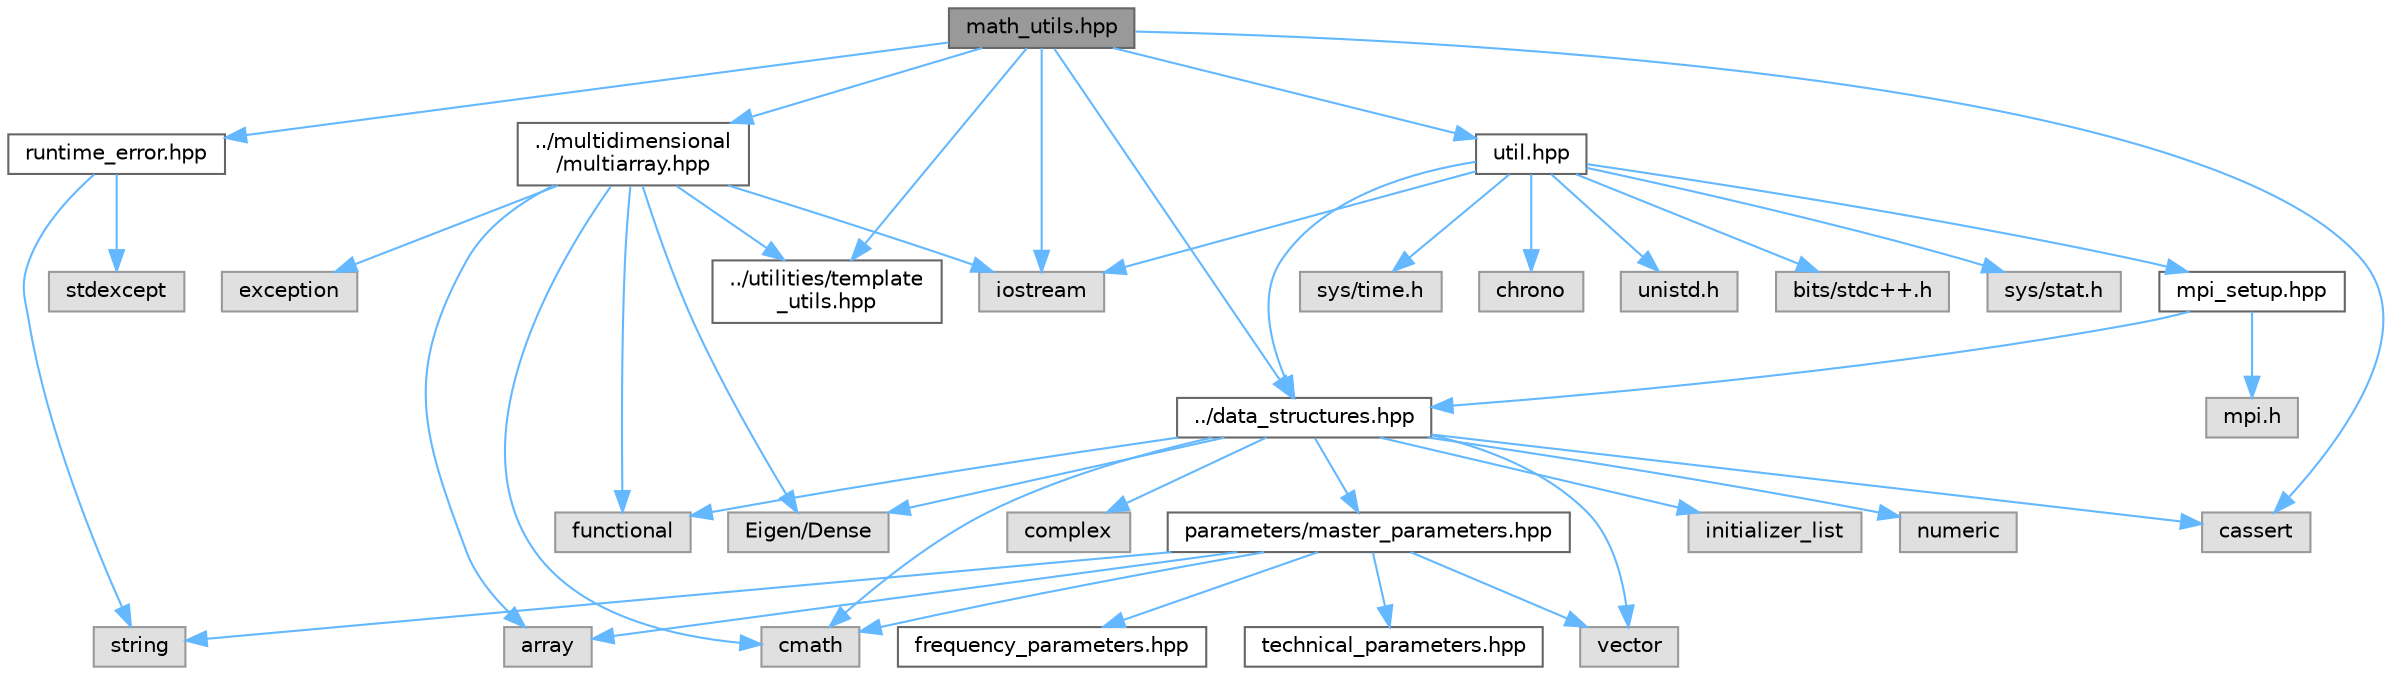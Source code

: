 digraph "math_utils.hpp"
{
 // INTERACTIVE_SVG=YES
 // LATEX_PDF_SIZE
  bgcolor="transparent";
  edge [fontname=Helvetica,fontsize=10,labelfontname=Helvetica,labelfontsize=10];
  node [fontname=Helvetica,fontsize=10,shape=box,height=0.2,width=0.4];
  Node1 [id="Node000001",label="math_utils.hpp",height=0.2,width=0.4,color="gray40", fillcolor="grey60", style="filled", fontcolor="black",tooltip=" "];
  Node1 -> Node2 [id="edge1_Node000001_Node000002",color="steelblue1",style="solid",tooltip=" "];
  Node2 [id="Node000002",label="../data_structures.hpp",height=0.2,width=0.4,color="grey40", fillcolor="white", style="filled",URL="$d7/d59/data__structures_8hpp.html",tooltip=" "];
  Node2 -> Node3 [id="edge2_Node000002_Node000003",color="steelblue1",style="solid",tooltip=" "];
  Node3 [id="Node000003",label="complex",height=0.2,width=0.4,color="grey60", fillcolor="#E0E0E0", style="filled",tooltip=" "];
  Node2 -> Node4 [id="edge3_Node000002_Node000004",color="steelblue1",style="solid",tooltip=" "];
  Node4 [id="Node000004",label="cmath",height=0.2,width=0.4,color="grey60", fillcolor="#E0E0E0", style="filled",tooltip=" "];
  Node2 -> Node5 [id="edge4_Node000002_Node000005",color="steelblue1",style="solid",tooltip=" "];
  Node5 [id="Node000005",label="vector",height=0.2,width=0.4,color="grey60", fillcolor="#E0E0E0", style="filled",tooltip=" "];
  Node2 -> Node6 [id="edge5_Node000002_Node000006",color="steelblue1",style="solid",tooltip=" "];
  Node6 [id="Node000006",label="initializer_list",height=0.2,width=0.4,color="grey60", fillcolor="#E0E0E0", style="filled",tooltip=" "];
  Node2 -> Node7 [id="edge6_Node000002_Node000007",color="steelblue1",style="solid",tooltip=" "];
  Node7 [id="Node000007",label="functional",height=0.2,width=0.4,color="grey60", fillcolor="#E0E0E0", style="filled",tooltip=" "];
  Node2 -> Node8 [id="edge7_Node000002_Node000008",color="steelblue1",style="solid",tooltip=" "];
  Node8 [id="Node000008",label="cassert",height=0.2,width=0.4,color="grey60", fillcolor="#E0E0E0", style="filled",tooltip=" "];
  Node2 -> Node9 [id="edge8_Node000002_Node000009",color="steelblue1",style="solid",tooltip=" "];
  Node9 [id="Node000009",label="numeric",height=0.2,width=0.4,color="grey60", fillcolor="#E0E0E0", style="filled",tooltip=" "];
  Node2 -> Node10 [id="edge9_Node000002_Node000010",color="steelblue1",style="solid",tooltip=" "];
  Node10 [id="Node000010",label="parameters/master_parameters.hpp",height=0.2,width=0.4,color="grey40", fillcolor="white", style="filled",URL="$d1/df8/master__parameters_8hpp.html",tooltip=" "];
  Node10 -> Node4 [id="edge10_Node000010_Node000004",color="steelblue1",style="solid",tooltip=" "];
  Node10 -> Node5 [id="edge11_Node000010_Node000005",color="steelblue1",style="solid",tooltip=" "];
  Node10 -> Node11 [id="edge12_Node000010_Node000011",color="steelblue1",style="solid",tooltip=" "];
  Node11 [id="Node000011",label="string",height=0.2,width=0.4,color="grey60", fillcolor="#E0E0E0", style="filled",tooltip=" "];
  Node10 -> Node12 [id="edge13_Node000010_Node000012",color="steelblue1",style="solid",tooltip=" "];
  Node12 [id="Node000012",label="array",height=0.2,width=0.4,color="grey60", fillcolor="#E0E0E0", style="filled",tooltip=" "];
  Node10 -> Node13 [id="edge14_Node000010_Node000013",color="steelblue1",style="solid",tooltip=" "];
  Node13 [id="Node000013",label="frequency_parameters.hpp",height=0.2,width=0.4,color="grey40", fillcolor="white", style="filled",URL="$d3/d3c/frequency__parameters_8hpp.html",tooltip=" "];
  Node10 -> Node14 [id="edge15_Node000010_Node000014",color="steelblue1",style="solid",tooltip=" "];
  Node14 [id="Node000014",label="technical_parameters.hpp",height=0.2,width=0.4,color="grey40", fillcolor="white", style="filled",URL="$d9/d3a/technical__parameters_8hpp.html",tooltip=" "];
  Node2 -> Node15 [id="edge16_Node000002_Node000015",color="steelblue1",style="solid",tooltip=" "];
  Node15 [id="Node000015",label="Eigen/Dense",height=0.2,width=0.4,color="grey60", fillcolor="#E0E0E0", style="filled",tooltip=" "];
  Node1 -> Node16 [id="edge17_Node000001_Node000016",color="steelblue1",style="solid",tooltip=" "];
  Node16 [id="Node000016",label="../multidimensional\l/multiarray.hpp",height=0.2,width=0.4,color="grey40", fillcolor="white", style="filled",URL="$df/da4/multiarray_8hpp.html",tooltip=" "];
  Node16 -> Node12 [id="edge18_Node000016_Node000012",color="steelblue1",style="solid",tooltip=" "];
  Node16 -> Node4 [id="edge19_Node000016_Node000004",color="steelblue1",style="solid",tooltip=" "];
  Node16 -> Node17 [id="edge20_Node000016_Node000017",color="steelblue1",style="solid",tooltip=" "];
  Node17 [id="Node000017",label="exception",height=0.2,width=0.4,color="grey60", fillcolor="#E0E0E0", style="filled",tooltip=" "];
  Node16 -> Node7 [id="edge21_Node000016_Node000007",color="steelblue1",style="solid",tooltip=" "];
  Node16 -> Node18 [id="edge22_Node000016_Node000018",color="steelblue1",style="solid",tooltip=" "];
  Node18 [id="Node000018",label="iostream",height=0.2,width=0.4,color="grey60", fillcolor="#E0E0E0", style="filled",tooltip=" "];
  Node16 -> Node15 [id="edge23_Node000016_Node000015",color="steelblue1",style="solid",tooltip=" "];
  Node16 -> Node19 [id="edge24_Node000016_Node000019",color="steelblue1",style="solid",tooltip=" "];
  Node19 [id="Node000019",label="../utilities/template\l_utils.hpp",height=0.2,width=0.4,color="grey40", fillcolor="white", style="filled",URL="$dd/de3/template__utils_8hpp.html",tooltip=" "];
  Node1 -> Node19 [id="edge25_Node000001_Node000019",color="steelblue1",style="solid",tooltip=" "];
  Node1 -> Node20 [id="edge26_Node000001_Node000020",color="steelblue1",style="solid",tooltip=" "];
  Node20 [id="Node000020",label="runtime_error.hpp",height=0.2,width=0.4,color="grey40", fillcolor="white", style="filled",URL="$d1/d64/runtime__error_8hpp.html",tooltip=" "];
  Node20 -> Node21 [id="edge27_Node000020_Node000021",color="steelblue1",style="solid",tooltip=" "];
  Node21 [id="Node000021",label="stdexcept",height=0.2,width=0.4,color="grey60", fillcolor="#E0E0E0", style="filled",tooltip=" "];
  Node20 -> Node11 [id="edge28_Node000020_Node000011",color="steelblue1",style="solid",tooltip=" "];
  Node1 -> Node22 [id="edge29_Node000001_Node000022",color="steelblue1",style="solid",tooltip=" "];
  Node22 [id="Node000022",label="util.hpp",height=0.2,width=0.4,color="grey40", fillcolor="white", style="filled",URL="$d0/d3f/util_8hpp.html",tooltip=" "];
  Node22 -> Node23 [id="edge30_Node000022_Node000023",color="steelblue1",style="solid",tooltip=" "];
  Node23 [id="Node000023",label="sys/time.h",height=0.2,width=0.4,color="grey60", fillcolor="#E0E0E0", style="filled",tooltip=" "];
  Node22 -> Node24 [id="edge31_Node000022_Node000024",color="steelblue1",style="solid",tooltip=" "];
  Node24 [id="Node000024",label="chrono",height=0.2,width=0.4,color="grey60", fillcolor="#E0E0E0", style="filled",tooltip=" "];
  Node22 -> Node25 [id="edge32_Node000022_Node000025",color="steelblue1",style="solid",tooltip=" "];
  Node25 [id="Node000025",label="unistd.h",height=0.2,width=0.4,color="grey60", fillcolor="#E0E0E0", style="filled",tooltip=" "];
  Node22 -> Node18 [id="edge33_Node000022_Node000018",color="steelblue1",style="solid",tooltip=" "];
  Node22 -> Node26 [id="edge34_Node000022_Node000026",color="steelblue1",style="solid",tooltip=" "];
  Node26 [id="Node000026",label="bits/stdc++.h",height=0.2,width=0.4,color="grey60", fillcolor="#E0E0E0", style="filled",tooltip=" "];
  Node22 -> Node27 [id="edge35_Node000022_Node000027",color="steelblue1",style="solid",tooltip=" "];
  Node27 [id="Node000027",label="sys/stat.h",height=0.2,width=0.4,color="grey60", fillcolor="#E0E0E0", style="filled",tooltip=" "];
  Node22 -> Node2 [id="edge36_Node000022_Node000002",color="steelblue1",style="solid",tooltip=" "];
  Node22 -> Node28 [id="edge37_Node000022_Node000028",color="steelblue1",style="solid",tooltip=" "];
  Node28 [id="Node000028",label="mpi_setup.hpp",height=0.2,width=0.4,color="grey40", fillcolor="white", style="filled",URL="$db/de0/mpi__setup_8hpp.html",tooltip=" "];
  Node28 -> Node2 [id="edge38_Node000028_Node000002",color="steelblue1",style="solid",tooltip=" "];
  Node28 -> Node29 [id="edge39_Node000028_Node000029",color="steelblue1",style="solid",tooltip=" "];
  Node29 [id="Node000029",label="mpi.h",height=0.2,width=0.4,color="grey60", fillcolor="#E0E0E0", style="filled",tooltip=" "];
  Node1 -> Node18 [id="edge40_Node000001_Node000018",color="steelblue1",style="solid",tooltip=" "];
  Node1 -> Node8 [id="edge41_Node000001_Node000008",color="steelblue1",style="solid",tooltip=" "];
}
